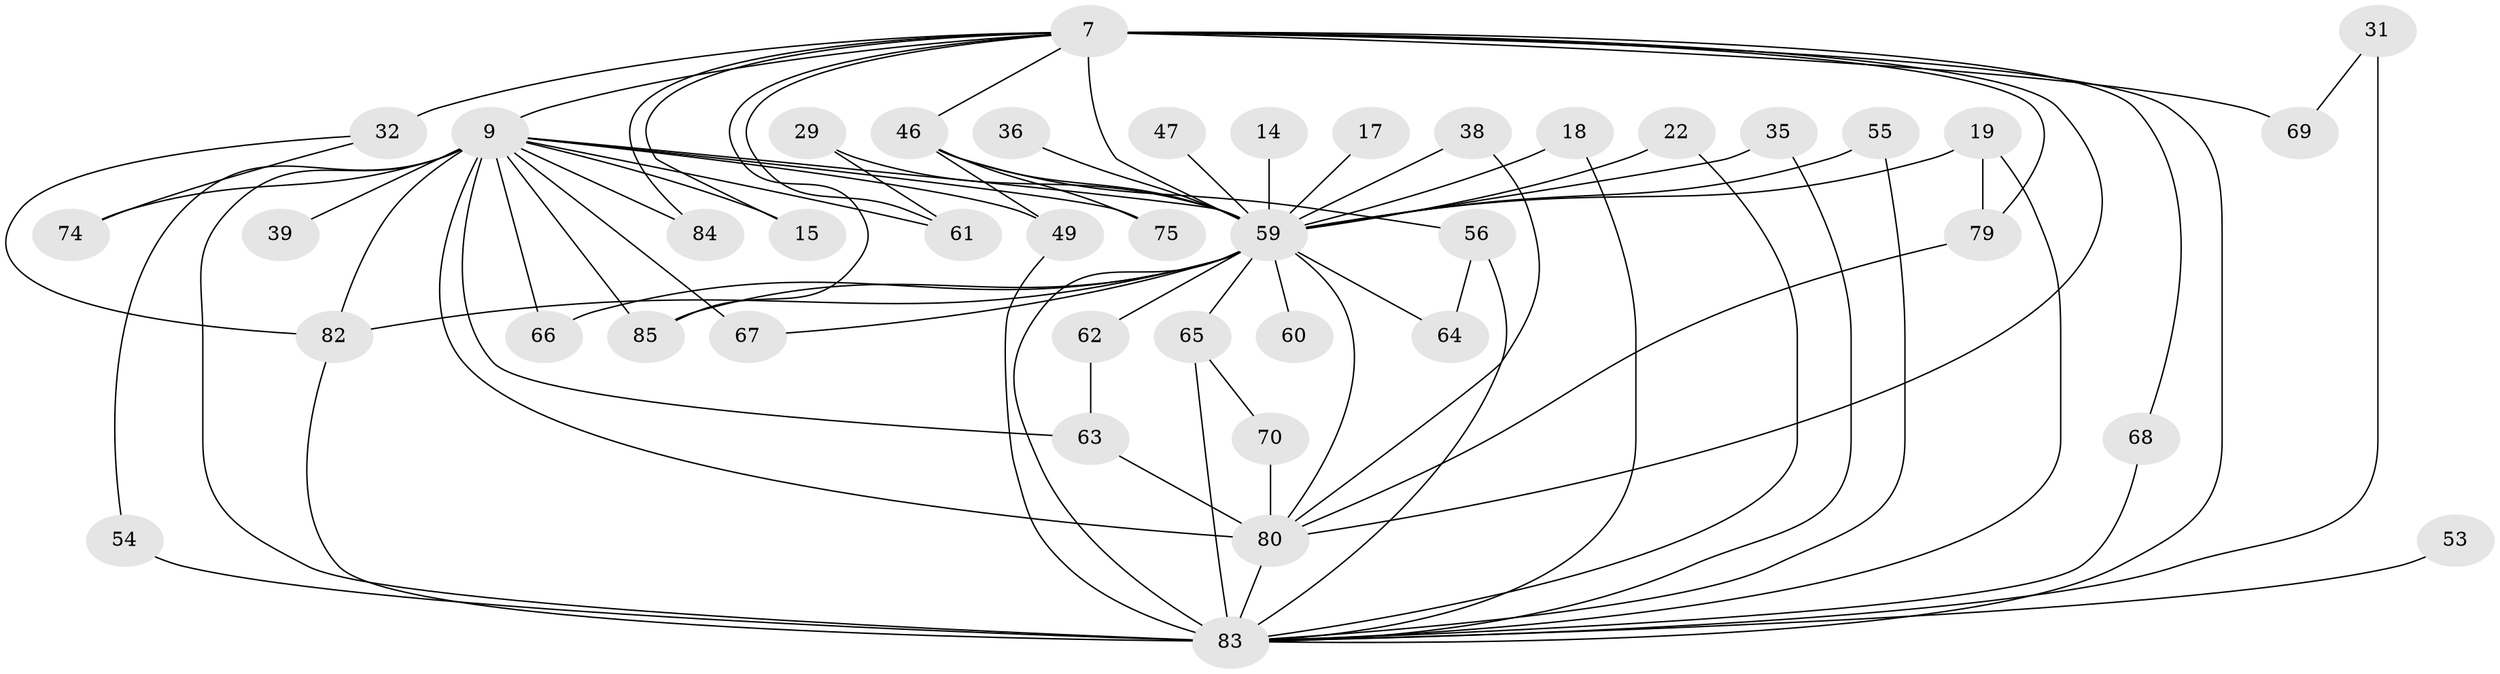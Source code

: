 // original degree distribution, {18: 0.011764705882352941, 19: 0.03529411764705882, 20: 0.011764705882352941, 21: 0.011764705882352941, 22: 0.023529411764705882, 12: 0.011764705882352941, 16: 0.011764705882352941, 8: 0.011764705882352941, 4: 0.09411764705882353, 2: 0.5058823529411764, 5: 0.023529411764705882, 3: 0.23529411764705882, 6: 0.011764705882352941}
// Generated by graph-tools (version 1.1) at 2025/44/03/09/25 04:44:37]
// undirected, 42 vertices, 80 edges
graph export_dot {
graph [start="1"]
  node [color=gray90,style=filled];
  7 [super="+1+6"];
  9 [super="+5"];
  14;
  15;
  17;
  18;
  19;
  22;
  29;
  31;
  32 [super="+16"];
  35;
  36;
  38;
  39;
  46 [super="+21"];
  47;
  49 [super="+30"];
  53;
  54;
  55;
  56 [super="+43"];
  59 [super="+26+45+10"];
  60 [super="+44+23"];
  61 [super="+51"];
  62;
  63 [super="+57+13"];
  64;
  65 [super="+33+50"];
  66;
  67;
  68;
  69 [super="+42+52"];
  70;
  74;
  75;
  79 [super="+41"];
  80 [super="+77"];
  82 [super="+76+78+40"];
  83 [super="+81+34"];
  84 [super="+48"];
  85 [super="+25+58"];
  7 -- 9 [weight=6];
  7 -- 15;
  7 -- 68;
  7 -- 79 [weight=2];
  7 -- 46 [weight=2];
  7 -- 84;
  7 -- 32 [weight=3];
  7 -- 85;
  7 -- 69 [weight=3];
  7 -- 61;
  7 -- 59 [weight=10];
  7 -- 83 [weight=8];
  7 -- 80;
  9 -- 15;
  9 -- 39 [weight=2];
  9 -- 54;
  9 -- 63 [weight=3];
  9 -- 67;
  9 -- 74;
  9 -- 80 [weight=3];
  9 -- 66;
  9 -- 75;
  9 -- 84 [weight=2];
  9 -- 49;
  9 -- 61;
  9 -- 85 [weight=2];
  9 -- 82 [weight=3];
  9 -- 59 [weight=6];
  9 -- 83 [weight=7];
  14 -- 59 [weight=2];
  17 -- 59 [weight=2];
  18 -- 59;
  18 -- 83;
  19 -- 79;
  19 -- 59;
  19 -- 83;
  22 -- 59;
  22 -- 83;
  29 -- 61;
  29 -- 59 [weight=2];
  31 -- 69;
  31 -- 83 [weight=2];
  32 -- 74;
  32 -- 82;
  35 -- 59;
  35 -- 83;
  36 -- 59 [weight=2];
  38 -- 59;
  38 -- 80;
  46 -- 75;
  46 -- 49;
  46 -- 56;
  46 -- 59;
  47 -- 59;
  49 -- 83;
  53 -- 83 [weight=2];
  54 -- 83;
  55 -- 59;
  55 -- 83;
  56 -- 64;
  56 -- 83 [weight=2];
  59 -- 60 [weight=5];
  59 -- 64;
  59 -- 65 [weight=2];
  59 -- 66;
  59 -- 67;
  59 -- 82;
  59 -- 85;
  59 -- 62;
  59 -- 83 [weight=8];
  59 -- 80;
  62 -- 63;
  63 -- 80 [weight=2];
  65 -- 70;
  65 -- 83 [weight=3];
  68 -- 83;
  70 -- 80;
  79 -- 80;
  80 -- 83;
  82 -- 83;
}
